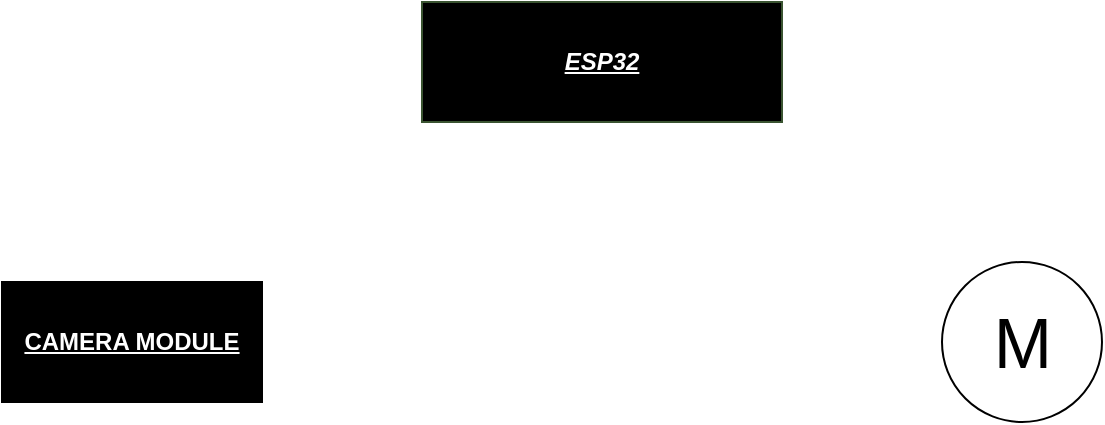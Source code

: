 <mxfile version="26.0.14">
  <diagram name="Page-1" id="xw0azsXiT1ffzXBx3dtR">
    <mxGraphModel dx="880" dy="472" grid="1" gridSize="10" guides="1" tooltips="1" connect="1" arrows="1" fold="1" page="1" pageScale="1" pageWidth="827" pageHeight="1169" math="0" shadow="0">
      <root>
        <mxCell id="0" />
        <mxCell id="1" parent="0" />
        <mxCell id="bhfImXdg9pNfIHxLkrQA-1" value="ESP32" style="rounded=0;whiteSpace=wrap;html=1;fillColor=#000000;strokeColor=#3A5431;fontColor=#ffffff;fontStyle=7" vertex="1" parent="1">
          <mxGeometry x="350" y="70" width="180" height="60" as="geometry" />
        </mxCell>
        <mxCell id="bhfImXdg9pNfIHxLkrQA-3" value="CAMERA MODULE" style="rounded=0;whiteSpace=wrap;html=1;fillColor=#000000;fontStyle=5;fontFamily=Helvetica;textShadow=1;fontColor=#FFFFFF;" vertex="1" parent="1">
          <mxGeometry x="140" y="210" width="130" height="60" as="geometry" />
        </mxCell>
        <mxCell id="bhfImXdg9pNfIHxLkrQA-4" value="M" style="verticalLabelPosition=middle;shadow=0;dashed=0;align=center;html=1;verticalAlign=middle;strokeWidth=1;shape=ellipse;aspect=fixed;fontSize=35;" vertex="1" parent="1">
          <mxGeometry x="610" y="200" width="80" height="80" as="geometry" />
        </mxCell>
      </root>
    </mxGraphModel>
  </diagram>
</mxfile>
